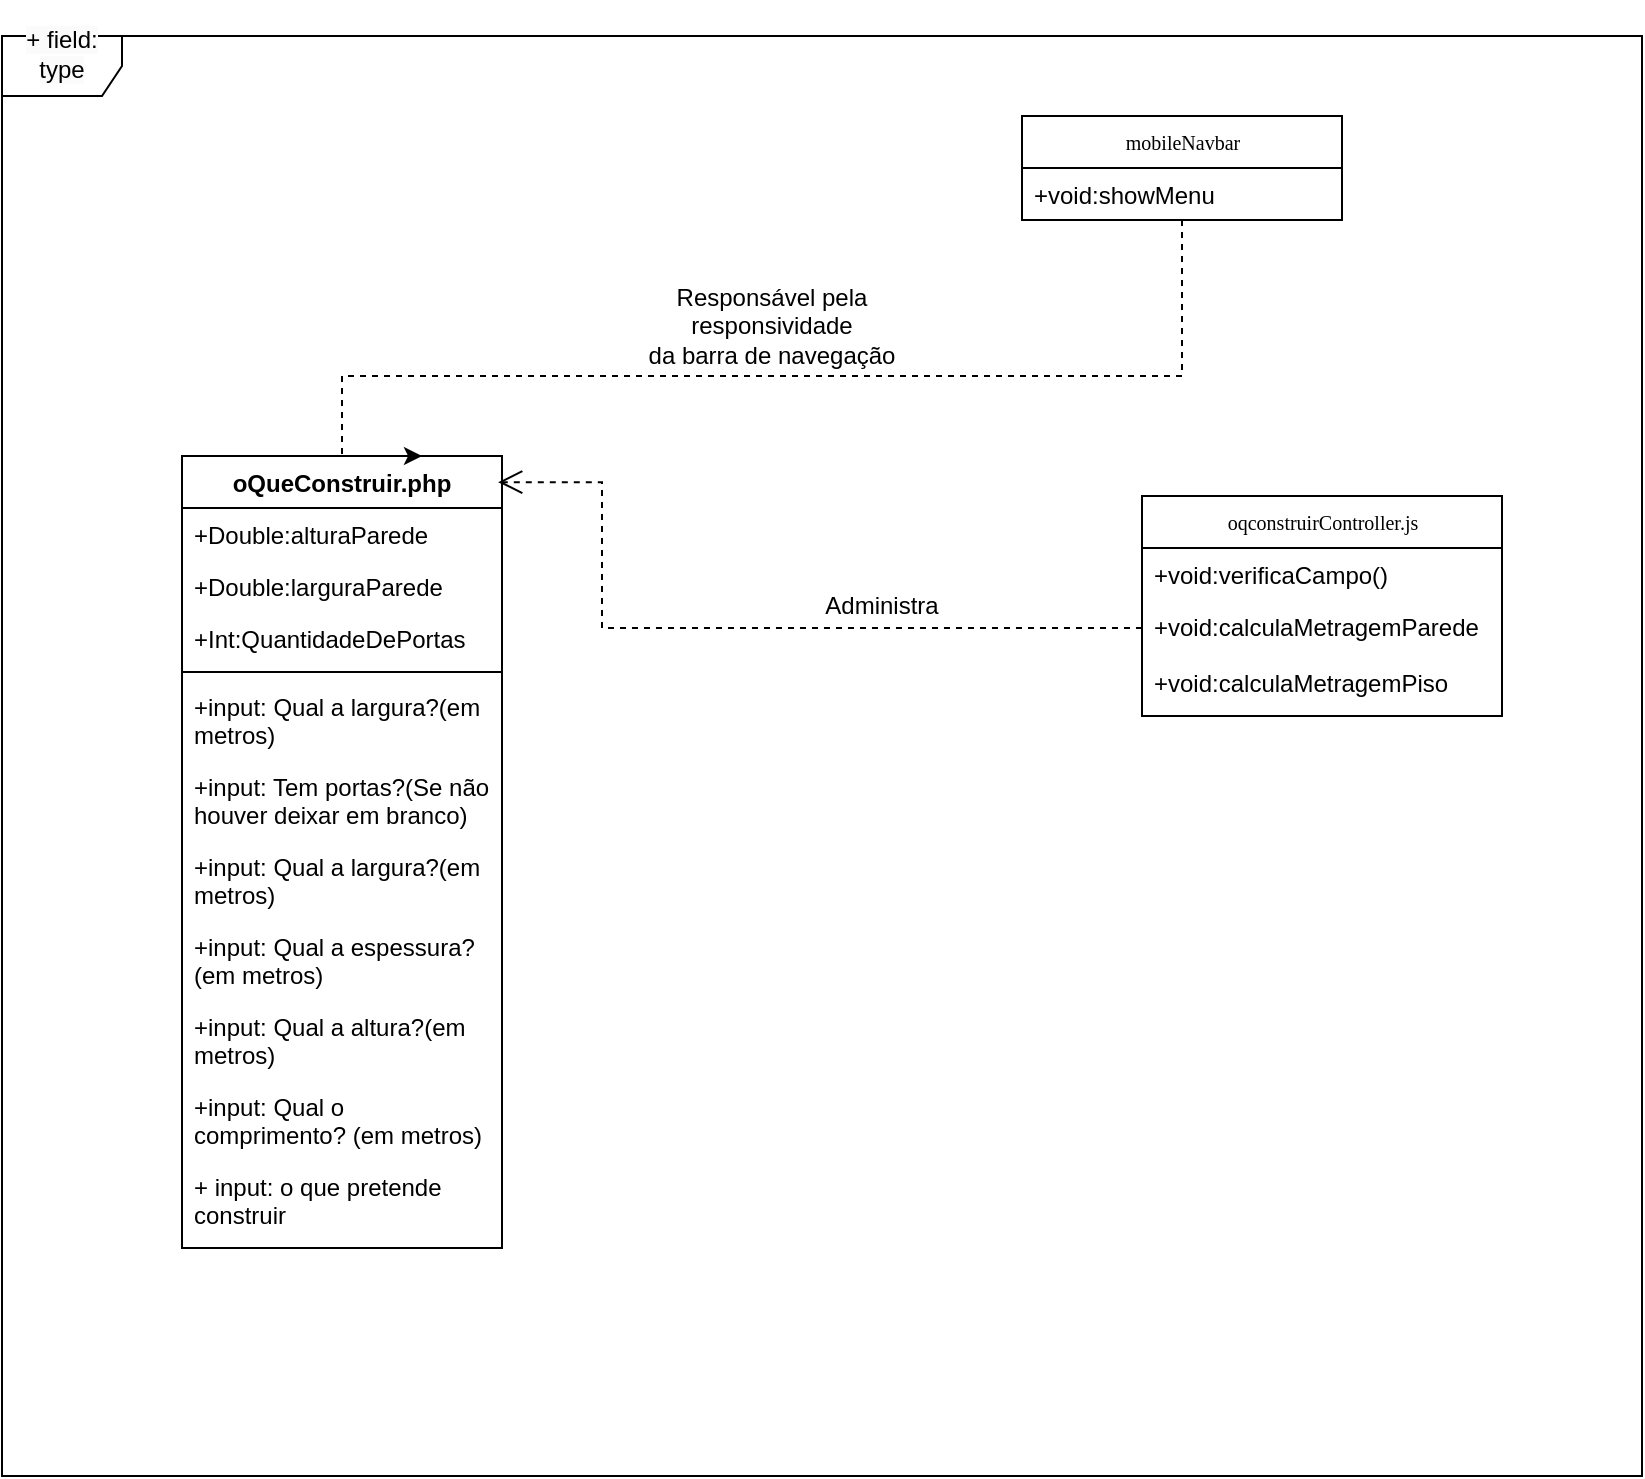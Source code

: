 <mxfile version="24.7.16">
  <diagram name="Page-1" id="c4acf3e9-155e-7222-9cf6-157b1a14988f">
    <mxGraphModel dx="1730" dy="434" grid="1" gridSize="10" guides="1" tooltips="1" connect="1" arrows="1" fold="1" page="1" pageScale="1" pageWidth="850" pageHeight="1100" background="none" math="0" shadow="0">
      <root>
        <mxCell id="0" />
        <mxCell id="1" parent="0" />
        <mxCell id="17acba5748e5396b-1" value="&#xa;&lt;span style=&quot;color: rgb(0, 0, 0); font-family: Helvetica; font-size: 12px; font-style: normal; font-variant-ligatures: normal; font-variant-caps: normal; font-weight: 400; letter-spacing: normal; orphans: 2; text-align: left; text-indent: 0px; text-transform: none; widows: 2; word-spacing: 0px; -webkit-text-stroke-width: 0px; white-space: normal; background-color: rgb(251, 251, 251); text-decoration-thickness: initial; text-decoration-style: initial; text-decoration-color: initial; display: inline !important; float: none;&quot;&gt;+ field: type&lt;/span&gt;&#xa;&#xa;" style="shape=umlFrame;whiteSpace=wrap;html=1;rounded=0;shadow=0;comic=0;labelBackgroundColor=none;strokeWidth=1;fontFamily=Verdana;fontSize=10;align=center;" parent="1" vertex="1">
          <mxGeometry x="-10" y="40" width="820" height="720" as="geometry" />
        </mxCell>
        <mxCell id="17acba5748e5396b-30" value="oqconstruirController.js" style="swimlane;html=1;fontStyle=0;childLayout=stackLayout;horizontal=1;startSize=26;fillColor=none;horizontalStack=0;resizeParent=1;resizeLast=0;collapsible=1;marginBottom=0;swimlaneFillColor=#ffffff;rounded=0;shadow=0;comic=0;labelBackgroundColor=none;strokeWidth=1;fontFamily=Verdana;fontSize=10;align=center;" parent="1" vertex="1">
          <mxGeometry x="560" y="270" width="180" height="110" as="geometry" />
        </mxCell>
        <mxCell id="17acba5748e5396b-32" value="+void:verificaCampo()" style="text;html=1;strokeColor=none;fillColor=none;align=left;verticalAlign=top;spacingLeft=4;spacingRight=4;whiteSpace=wrap;overflow=hidden;rotatable=0;points=[[0,0.5],[1,0.5]];portConstraint=eastwest;" parent="17acba5748e5396b-30" vertex="1">
          <mxGeometry y="26" width="180" height="26" as="geometry" />
        </mxCell>
        <mxCell id="17acba5748e5396b-33" value="+void:calculaMetragemParede" style="text;html=1;strokeColor=none;fillColor=none;align=left;verticalAlign=top;spacingLeft=4;spacingRight=4;whiteSpace=wrap;overflow=hidden;rotatable=0;points=[[0,0.5],[1,0.5]];portConstraint=eastwest;" parent="17acba5748e5396b-30" vertex="1">
          <mxGeometry y="52" width="180" height="28" as="geometry" />
        </mxCell>
        <mxCell id="d4RHsumzCYlbGIjIRgeA-6" value="+void:calculaMetragemPiso" style="text;html=1;strokeColor=none;fillColor=none;align=left;verticalAlign=top;spacingLeft=4;spacingRight=4;whiteSpace=wrap;overflow=hidden;rotatable=0;points=[[0,0.5],[1,0.5]];portConstraint=eastwest;" vertex="1" parent="17acba5748e5396b-30">
          <mxGeometry y="80" width="180" height="28" as="geometry" />
        </mxCell>
        <mxCell id="d4RHsumzCYlbGIjIRgeA-7" style="edgeStyle=orthogonalEdgeStyle;rounded=0;orthogonalLoop=1;jettySize=auto;html=1;entryX=0.75;entryY=0;entryDx=0;entryDy=0;dashed=1;" edge="1" parent="1" source="5d2195bd80daf111-5" target="d4RHsumzCYlbGIjIRgeA-18">
          <mxGeometry relative="1" as="geometry">
            <mxPoint x="440" y="290" as="targetPoint" />
            <Array as="points">
              <mxPoint x="580" y="210" />
              <mxPoint x="160" y="210" />
              <mxPoint x="160" y="250" />
            </Array>
          </mxGeometry>
        </mxCell>
        <mxCell id="5d2195bd80daf111-5" value="mobileNavbar" style="swimlane;html=1;fontStyle=0;childLayout=stackLayout;horizontal=1;startSize=26;fillColor=none;horizontalStack=0;resizeParent=1;resizeLast=0;collapsible=1;marginBottom=0;swimlaneFillColor=#ffffff;rounded=0;shadow=0;comic=0;labelBackgroundColor=none;strokeWidth=1;fontFamily=Verdana;fontSize=10;align=center;" parent="1" vertex="1">
          <mxGeometry x="500" y="80" width="160" height="52" as="geometry" />
        </mxCell>
        <mxCell id="5d2195bd80daf111-6" value="+void:showMenu" style="text;html=1;strokeColor=none;fillColor=none;align=left;verticalAlign=top;spacingLeft=4;spacingRight=4;whiteSpace=wrap;overflow=hidden;rotatable=0;points=[[0,0.5],[1,0.5]];portConstraint=eastwest;" parent="5d2195bd80daf111-5" vertex="1">
          <mxGeometry y="26" width="160" height="26" as="geometry" />
        </mxCell>
        <mxCell id="d4RHsumzCYlbGIjIRgeA-5" value="Administra" style="text;html=1;align=center;verticalAlign=middle;whiteSpace=wrap;rounded=0;" vertex="1" parent="1">
          <mxGeometry x="400" y="310" width="60" height="30" as="geometry" />
        </mxCell>
        <mxCell id="d4RHsumzCYlbGIjIRgeA-8" value="Responsável pela responsividade&lt;div&gt;da barra de navegação&lt;/div&gt;" style="text;html=1;align=center;verticalAlign=middle;whiteSpace=wrap;rounded=0;" vertex="1" parent="1">
          <mxGeometry x="310" y="160" width="130" height="50" as="geometry" />
        </mxCell>
        <mxCell id="d4RHsumzCYlbGIjIRgeA-18" value="oQueConstruir.php" style="swimlane;fontStyle=1;align=center;verticalAlign=top;childLayout=stackLayout;horizontal=1;startSize=26;horizontalStack=0;resizeParent=1;resizeParentMax=0;resizeLast=0;collapsible=1;marginBottom=0;whiteSpace=wrap;html=1;spacingLeft=4;spacingRight=4;fontFamily=Helvetica;fontSize=12;fontColor=default;fillColor=none;gradientColor=none;" vertex="1" parent="1">
          <mxGeometry x="80" y="250" width="160" height="396" as="geometry" />
        </mxCell>
        <mxCell id="d4RHsumzCYlbGIjIRgeA-19" value="+Double:alturaParede" style="text;strokeColor=none;fillColor=none;align=left;verticalAlign=top;spacingLeft=4;spacingRight=4;overflow=hidden;rotatable=0;points=[[0,0.5],[1,0.5]];portConstraint=eastwest;whiteSpace=wrap;html=1;fontFamily=Helvetica;fontSize=12;fontColor=default;" vertex="1" parent="d4RHsumzCYlbGIjIRgeA-18">
          <mxGeometry y="26" width="160" height="26" as="geometry" />
        </mxCell>
        <mxCell id="d4RHsumzCYlbGIjIRgeA-23" value="+Double:larguraParede" style="text;strokeColor=none;fillColor=none;align=left;verticalAlign=top;spacingLeft=4;spacingRight=4;overflow=hidden;rotatable=0;points=[[0,0.5],[1,0.5]];portConstraint=eastwest;whiteSpace=wrap;html=1;fontFamily=Helvetica;fontSize=12;fontColor=default;" vertex="1" parent="d4RHsumzCYlbGIjIRgeA-18">
          <mxGeometry y="52" width="160" height="26" as="geometry" />
        </mxCell>
        <mxCell id="d4RHsumzCYlbGIjIRgeA-24" value="+Int:QuantidadeDePortas" style="text;strokeColor=none;fillColor=none;align=left;verticalAlign=top;spacingLeft=4;spacingRight=4;overflow=hidden;rotatable=0;points=[[0,0.5],[1,0.5]];portConstraint=eastwest;whiteSpace=wrap;html=1;fontFamily=Helvetica;fontSize=12;fontColor=default;" vertex="1" parent="d4RHsumzCYlbGIjIRgeA-18">
          <mxGeometry y="78" width="160" height="26" as="geometry" />
        </mxCell>
        <mxCell id="d4RHsumzCYlbGIjIRgeA-20" value="" style="line;strokeWidth=1;fillColor=none;align=left;verticalAlign=middle;spacingTop=-1;spacingLeft=3;spacingRight=3;rotatable=0;labelPosition=right;points=[];portConstraint=eastwest;strokeColor=inherit;fontFamily=Helvetica;fontSize=12;fontColor=default;" vertex="1" parent="d4RHsumzCYlbGIjIRgeA-18">
          <mxGeometry y="104" width="160" height="8" as="geometry" />
        </mxCell>
        <mxCell id="17acba5748e5396b-24" value="+input: Qual a largura?(em metros)" style="text;html=1;strokeColor=none;fillColor=none;align=left;verticalAlign=top;spacingLeft=4;spacingRight=4;whiteSpace=wrap;overflow=hidden;rotatable=0;points=[[0,0.5],[1,0.5]];portConstraint=eastwest;" parent="d4RHsumzCYlbGIjIRgeA-18" vertex="1">
          <mxGeometry y="112" width="160" height="40" as="geometry" />
        </mxCell>
        <mxCell id="d4RHsumzCYlbGIjIRgeA-4" value="+input: Tem portas?(Se não houver deixar em branco)" style="text;html=1;strokeColor=none;fillColor=none;align=left;verticalAlign=top;spacingLeft=4;spacingRight=4;whiteSpace=wrap;overflow=hidden;rotatable=0;points=[[0,0.5],[1,0.5]];portConstraint=eastwest;" vertex="1" parent="d4RHsumzCYlbGIjIRgeA-18">
          <mxGeometry y="152" width="160" height="40" as="geometry" />
        </mxCell>
        <mxCell id="d4RHsumzCYlbGIjIRgeA-3" value="+input: Qual a largura?(em metros)" style="text;html=1;strokeColor=none;fillColor=none;align=left;verticalAlign=top;spacingLeft=4;spacingRight=4;whiteSpace=wrap;overflow=hidden;rotatable=0;points=[[0,0.5],[1,0.5]];portConstraint=eastwest;" vertex="1" parent="d4RHsumzCYlbGIjIRgeA-18">
          <mxGeometry y="192" width="160" height="40" as="geometry" />
        </mxCell>
        <mxCell id="d4RHsumzCYlbGIjIRgeA-1" value="+input: Qual a espessura?(em metros)" style="text;html=1;strokeColor=none;fillColor=none;align=left;verticalAlign=top;spacingLeft=4;spacingRight=4;whiteSpace=wrap;overflow=hidden;rotatable=0;points=[[0,0.5],[1,0.5]];portConstraint=eastwest;" vertex="1" parent="d4RHsumzCYlbGIjIRgeA-18">
          <mxGeometry y="232" width="160" height="40" as="geometry" />
        </mxCell>
        <mxCell id="d4RHsumzCYlbGIjIRgeA-2" value="+input: Qual a altura?(em metros)" style="text;html=1;strokeColor=none;fillColor=none;align=left;verticalAlign=top;spacingLeft=4;spacingRight=4;whiteSpace=wrap;overflow=hidden;rotatable=0;points=[[0,0.5],[1,0.5]];portConstraint=eastwest;" vertex="1" parent="d4RHsumzCYlbGIjIRgeA-18">
          <mxGeometry y="272" width="160" height="40" as="geometry" />
        </mxCell>
        <mxCell id="17acba5748e5396b-26" value="+input: Qual o comprimento? (em metros)" style="text;html=1;strokeColor=none;fillColor=none;align=left;verticalAlign=top;spacingLeft=4;spacingRight=4;whiteSpace=wrap;overflow=hidden;rotatable=0;points=[[0,0.5],[1,0.5]];portConstraint=eastwest;" parent="d4RHsumzCYlbGIjIRgeA-18" vertex="1">
          <mxGeometry y="312" width="160" height="40" as="geometry" />
        </mxCell>
        <mxCell id="17acba5748e5396b-21" value="+ input: o que pretende construir" style="text;html=1;strokeColor=none;fillColor=none;align=left;verticalAlign=top;spacingLeft=4;spacingRight=4;whiteSpace=wrap;overflow=hidden;rotatable=0;points=[[0,0.5],[1,0.5]];portConstraint=eastwest;" parent="d4RHsumzCYlbGIjIRgeA-18" vertex="1">
          <mxGeometry y="352" width="160" height="44" as="geometry" />
        </mxCell>
        <mxCell id="5d2195bd80daf111-21" style="edgeStyle=orthogonalEdgeStyle;rounded=0;html=1;labelBackgroundColor=none;startFill=0;endArrow=open;endFill=0;endSize=10;fontFamily=Verdana;fontSize=10;dashed=1;entryX=0.988;entryY=0.033;entryDx=0;entryDy=0;exitX=0;exitY=0.5;exitDx=0;exitDy=0;entryPerimeter=0;" parent="1" source="17acba5748e5396b-33" target="d4RHsumzCYlbGIjIRgeA-18" edge="1">
          <mxGeometry relative="1" as="geometry">
            <mxPoint x="250" y="157" as="sourcePoint" />
            <Array as="points">
              <mxPoint x="290" y="336" />
              <mxPoint x="290" y="263" />
            </Array>
          </mxGeometry>
        </mxCell>
      </root>
    </mxGraphModel>
  </diagram>
</mxfile>
